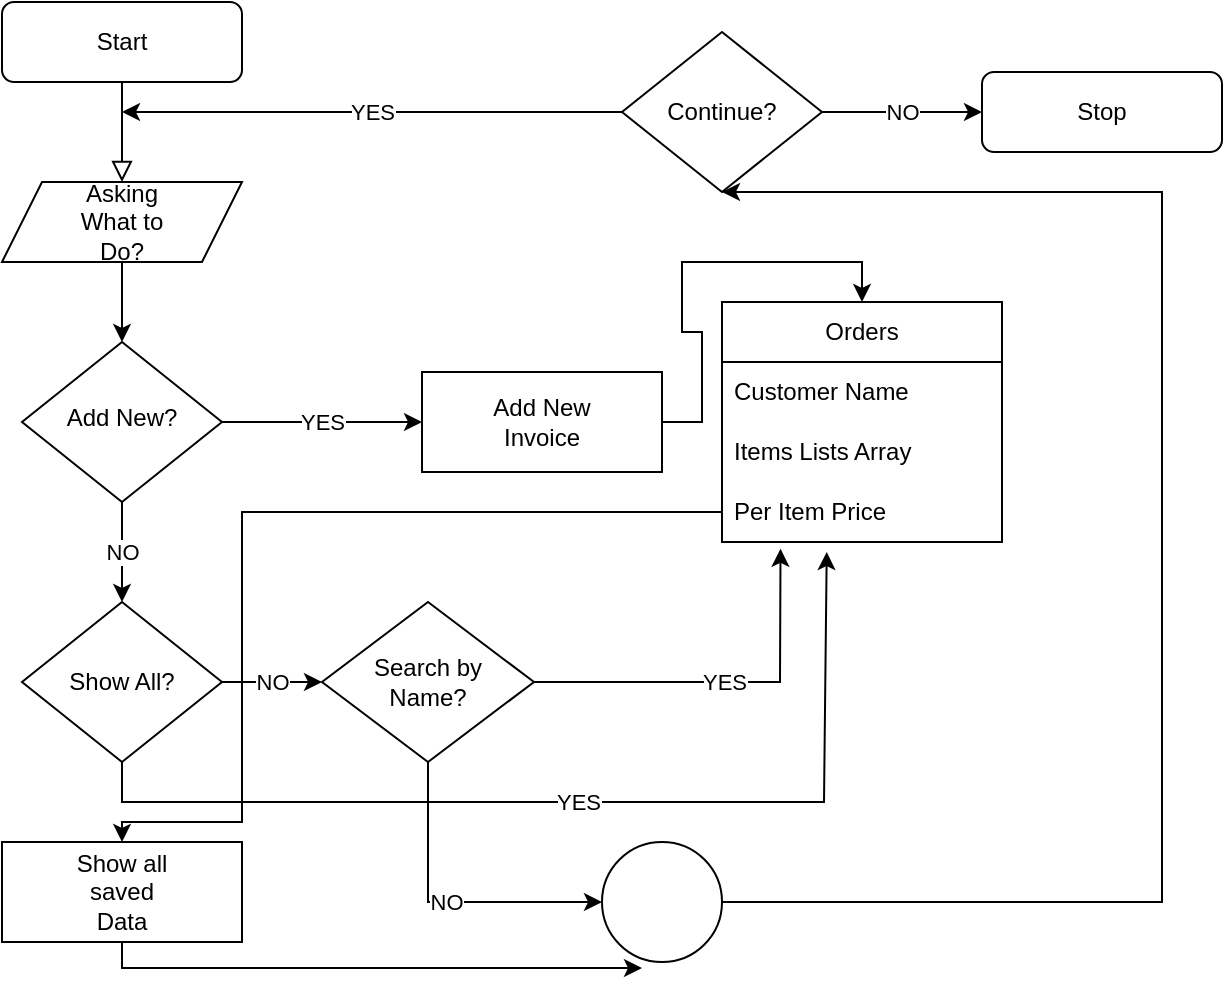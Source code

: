 <mxfile version="21.2.9" type="github">
  <diagram id="C5RBs43oDa-KdzZeNtuy" name="Page-1">
    <mxGraphModel dx="1050" dy="623" grid="1" gridSize="10" guides="1" tooltips="1" connect="1" arrows="1" fold="1" page="1" pageScale="1" pageWidth="827" pageHeight="1169" math="0" shadow="0">
      <root>
        <mxCell id="WIyWlLk6GJQsqaUBKTNV-0" />
        <mxCell id="WIyWlLk6GJQsqaUBKTNV-1" parent="WIyWlLk6GJQsqaUBKTNV-0" />
        <mxCell id="WIyWlLk6GJQsqaUBKTNV-2" value="" style="rounded=0;html=1;jettySize=auto;orthogonalLoop=1;fontSize=11;endArrow=block;endFill=0;endSize=8;strokeWidth=1;shadow=0;labelBackgroundColor=none;edgeStyle=orthogonalEdgeStyle;entryX=0.5;entryY=0;entryDx=0;entryDy=0;" parent="WIyWlLk6GJQsqaUBKTNV-1" source="WIyWlLk6GJQsqaUBKTNV-3" target="1EJW9W5FRKKplmfULvBn-2" edge="1">
          <mxGeometry relative="1" as="geometry">
            <mxPoint x="220" y="170" as="targetPoint" />
          </mxGeometry>
        </mxCell>
        <mxCell id="WIyWlLk6GJQsqaUBKTNV-3" value="Start" style="rounded=1;whiteSpace=wrap;html=1;fontSize=12;glass=0;strokeWidth=1;shadow=0;" parent="WIyWlLk6GJQsqaUBKTNV-1" vertex="1">
          <mxGeometry x="160" y="80" width="120" height="40" as="geometry" />
        </mxCell>
        <mxCell id="WIyWlLk6GJQsqaUBKTNV-10" value="Add New?" style="rhombus;whiteSpace=wrap;html=1;shadow=0;fontFamily=Helvetica;fontSize=12;align=center;strokeWidth=1;spacing=6;spacingTop=-4;" parent="WIyWlLk6GJQsqaUBKTNV-1" vertex="1">
          <mxGeometry x="170" y="250" width="100" height="80" as="geometry" />
        </mxCell>
        <mxCell id="WIyWlLk6GJQsqaUBKTNV-11" value="Stop" style="rounded=1;whiteSpace=wrap;html=1;fontSize=12;glass=0;strokeWidth=1;shadow=0;" parent="WIyWlLk6GJQsqaUBKTNV-1" vertex="1">
          <mxGeometry x="650" y="115" width="120" height="40" as="geometry" />
        </mxCell>
        <mxCell id="1EJW9W5FRKKplmfULvBn-28" style="edgeStyle=orthogonalEdgeStyle;rounded=0;orthogonalLoop=1;jettySize=auto;html=1;entryX=0.5;entryY=0;entryDx=0;entryDy=0;" edge="1" parent="WIyWlLk6GJQsqaUBKTNV-1" source="1EJW9W5FRKKplmfULvBn-0" target="1EJW9W5FRKKplmfULvBn-22">
          <mxGeometry relative="1" as="geometry" />
        </mxCell>
        <mxCell id="1EJW9W5FRKKplmfULvBn-0" value="" style="rounded=0;whiteSpace=wrap;html=1;" vertex="1" parent="WIyWlLk6GJQsqaUBKTNV-1">
          <mxGeometry x="370" y="265" width="120" height="50" as="geometry" />
        </mxCell>
        <mxCell id="1EJW9W5FRKKplmfULvBn-4" style="edgeStyle=orthogonalEdgeStyle;rounded=0;orthogonalLoop=1;jettySize=auto;html=1;entryX=0.5;entryY=0;entryDx=0;entryDy=0;" edge="1" parent="WIyWlLk6GJQsqaUBKTNV-1" source="1EJW9W5FRKKplmfULvBn-2" target="WIyWlLk6GJQsqaUBKTNV-10">
          <mxGeometry relative="1" as="geometry" />
        </mxCell>
        <mxCell id="1EJW9W5FRKKplmfULvBn-2" value="" style="shape=parallelogram;perimeter=parallelogramPerimeter;whiteSpace=wrap;html=1;fixedSize=1;" vertex="1" parent="WIyWlLk6GJQsqaUBKTNV-1">
          <mxGeometry x="160" y="170" width="120" height="40" as="geometry" />
        </mxCell>
        <mxCell id="1EJW9W5FRKKplmfULvBn-3" value="Asking What to Do?" style="text;html=1;strokeColor=none;fillColor=none;align=center;verticalAlign=middle;whiteSpace=wrap;rounded=0;" vertex="1" parent="WIyWlLk6GJQsqaUBKTNV-1">
          <mxGeometry x="190" y="175" width="60" height="30" as="geometry" />
        </mxCell>
        <mxCell id="1EJW9W5FRKKplmfULvBn-40" style="edgeStyle=orthogonalEdgeStyle;rounded=0;orthogonalLoop=1;jettySize=auto;html=1;" edge="1" parent="WIyWlLk6GJQsqaUBKTNV-1" source="1EJW9W5FRKKplmfULvBn-5">
          <mxGeometry relative="1" as="geometry">
            <mxPoint x="480" y="563" as="targetPoint" />
            <Array as="points">
              <mxPoint x="220" y="563" />
            </Array>
          </mxGeometry>
        </mxCell>
        <mxCell id="1EJW9W5FRKKplmfULvBn-5" value="" style="rounded=0;whiteSpace=wrap;html=1;" vertex="1" parent="WIyWlLk6GJQsqaUBKTNV-1">
          <mxGeometry x="160" y="500" width="120" height="50" as="geometry" />
        </mxCell>
        <mxCell id="1EJW9W5FRKKplmfULvBn-6" value="Add New Invoice" style="text;html=1;strokeColor=none;fillColor=none;align=center;verticalAlign=middle;whiteSpace=wrap;rounded=0;" vertex="1" parent="WIyWlLk6GJQsqaUBKTNV-1">
          <mxGeometry x="400" y="275" width="60" height="30" as="geometry" />
        </mxCell>
        <mxCell id="1EJW9W5FRKKplmfULvBn-7" value="" style="rhombus;whiteSpace=wrap;html=1;" vertex="1" parent="WIyWlLk6GJQsqaUBKTNV-1">
          <mxGeometry x="170" y="380" width="100" height="80" as="geometry" />
        </mxCell>
        <mxCell id="1EJW9W5FRKKplmfULvBn-8" value="N" style="endArrow=classic;html=1;rounded=0;exitX=0.5;exitY=1;exitDx=0;exitDy=0;entryX=0.5;entryY=0;entryDx=0;entryDy=0;" edge="1" parent="WIyWlLk6GJQsqaUBKTNV-1" source="WIyWlLk6GJQsqaUBKTNV-10" target="1EJW9W5FRKKplmfULvBn-7">
          <mxGeometry relative="1" as="geometry">
            <mxPoint x="360" y="300" as="sourcePoint" />
            <mxPoint x="460" y="300" as="targetPoint" />
          </mxGeometry>
        </mxCell>
        <mxCell id="1EJW9W5FRKKplmfULvBn-9" value="NO" style="edgeLabel;resizable=0;html=1;align=center;verticalAlign=middle;" connectable="0" vertex="1" parent="1EJW9W5FRKKplmfULvBn-8">
          <mxGeometry relative="1" as="geometry" />
        </mxCell>
        <mxCell id="1EJW9W5FRKKplmfULvBn-10" value="" style="endArrow=classic;html=1;rounded=0;exitX=1;exitY=0.5;exitDx=0;exitDy=0;entryX=0;entryY=0.5;entryDx=0;entryDy=0;" edge="1" parent="WIyWlLk6GJQsqaUBKTNV-1" source="WIyWlLk6GJQsqaUBKTNV-10" target="1EJW9W5FRKKplmfULvBn-0">
          <mxGeometry relative="1" as="geometry">
            <mxPoint x="360" y="300" as="sourcePoint" />
            <mxPoint x="460" y="300" as="targetPoint" />
          </mxGeometry>
        </mxCell>
        <mxCell id="1EJW9W5FRKKplmfULvBn-11" value="YES" style="edgeLabel;resizable=0;html=1;align=center;verticalAlign=middle;" connectable="0" vertex="1" parent="1EJW9W5FRKKplmfULvBn-10">
          <mxGeometry relative="1" as="geometry" />
        </mxCell>
        <mxCell id="1EJW9W5FRKKplmfULvBn-12" value="Show All?" style="text;html=1;strokeColor=none;fillColor=none;align=center;verticalAlign=middle;whiteSpace=wrap;rounded=0;" vertex="1" parent="WIyWlLk6GJQsqaUBKTNV-1">
          <mxGeometry x="190" y="405" width="60" height="30" as="geometry" />
        </mxCell>
        <mxCell id="1EJW9W5FRKKplmfULvBn-13" value="Show all saved Data" style="text;html=1;strokeColor=none;fillColor=none;align=center;verticalAlign=middle;whiteSpace=wrap;rounded=0;" vertex="1" parent="WIyWlLk6GJQsqaUBKTNV-1">
          <mxGeometry x="190" y="510" width="60" height="30" as="geometry" />
        </mxCell>
        <mxCell id="1EJW9W5FRKKplmfULvBn-16" value="" style="rhombus;whiteSpace=wrap;html=1;" vertex="1" parent="WIyWlLk6GJQsqaUBKTNV-1">
          <mxGeometry x="470" y="95" width="100" height="80" as="geometry" />
        </mxCell>
        <mxCell id="1EJW9W5FRKKplmfULvBn-17" value="Continue?" style="text;html=1;strokeColor=none;fillColor=none;align=center;verticalAlign=middle;whiteSpace=wrap;rounded=0;" vertex="1" parent="WIyWlLk6GJQsqaUBKTNV-1">
          <mxGeometry x="490" y="120" width="60" height="30" as="geometry" />
        </mxCell>
        <mxCell id="1EJW9W5FRKKplmfULvBn-18" value="" style="endArrow=classic;html=1;rounded=0;exitX=1;exitY=0.5;exitDx=0;exitDy=0;entryX=0;entryY=0.5;entryDx=0;entryDy=0;" edge="1" parent="WIyWlLk6GJQsqaUBKTNV-1" source="1EJW9W5FRKKplmfULvBn-16" target="WIyWlLk6GJQsqaUBKTNV-11">
          <mxGeometry relative="1" as="geometry">
            <mxPoint x="360" y="290" as="sourcePoint" />
            <mxPoint x="460" y="290" as="targetPoint" />
          </mxGeometry>
        </mxCell>
        <mxCell id="1EJW9W5FRKKplmfULvBn-19" value="NO" style="edgeLabel;resizable=0;html=1;align=center;verticalAlign=middle;" connectable="0" vertex="1" parent="1EJW9W5FRKKplmfULvBn-18">
          <mxGeometry relative="1" as="geometry" />
        </mxCell>
        <mxCell id="1EJW9W5FRKKplmfULvBn-20" value="" style="endArrow=classic;html=1;rounded=0;exitX=0;exitY=0.5;exitDx=0;exitDy=0;" edge="1" parent="WIyWlLk6GJQsqaUBKTNV-1" source="1EJW9W5FRKKplmfULvBn-16">
          <mxGeometry relative="1" as="geometry">
            <mxPoint x="360" y="290" as="sourcePoint" />
            <mxPoint x="220" y="135" as="targetPoint" />
            <Array as="points">
              <mxPoint x="250" y="135" />
            </Array>
          </mxGeometry>
        </mxCell>
        <mxCell id="1EJW9W5FRKKplmfULvBn-21" value="YES" style="edgeLabel;resizable=0;html=1;align=center;verticalAlign=middle;" connectable="0" vertex="1" parent="1EJW9W5FRKKplmfULvBn-20">
          <mxGeometry relative="1" as="geometry" />
        </mxCell>
        <mxCell id="1EJW9W5FRKKplmfULvBn-22" value="Orders" style="swimlane;fontStyle=0;childLayout=stackLayout;horizontal=1;startSize=30;horizontalStack=0;resizeParent=1;resizeParentMax=0;resizeLast=0;collapsible=1;marginBottom=0;whiteSpace=wrap;html=1;" vertex="1" parent="WIyWlLk6GJQsqaUBKTNV-1">
          <mxGeometry x="520" y="230" width="140" height="120" as="geometry" />
        </mxCell>
        <mxCell id="1EJW9W5FRKKplmfULvBn-23" value="Customer Name" style="text;strokeColor=none;fillColor=none;align=left;verticalAlign=middle;spacingLeft=4;spacingRight=4;overflow=hidden;points=[[0,0.5],[1,0.5]];portConstraint=eastwest;rotatable=0;whiteSpace=wrap;html=1;" vertex="1" parent="1EJW9W5FRKKplmfULvBn-22">
          <mxGeometry y="30" width="140" height="30" as="geometry" />
        </mxCell>
        <mxCell id="1EJW9W5FRKKplmfULvBn-24" value="Items Lists Array" style="text;strokeColor=none;fillColor=none;align=left;verticalAlign=middle;spacingLeft=4;spacingRight=4;overflow=hidden;points=[[0,0.5],[1,0.5]];portConstraint=eastwest;rotatable=0;whiteSpace=wrap;html=1;" vertex="1" parent="1EJW9W5FRKKplmfULvBn-22">
          <mxGeometry y="60" width="140" height="30" as="geometry" />
        </mxCell>
        <mxCell id="1EJW9W5FRKKplmfULvBn-25" value="Per Item Price" style="text;strokeColor=none;fillColor=none;align=left;verticalAlign=middle;spacingLeft=4;spacingRight=4;overflow=hidden;points=[[0,0.5],[1,0.5]];portConstraint=eastwest;rotatable=0;whiteSpace=wrap;html=1;" vertex="1" parent="1EJW9W5FRKKplmfULvBn-22">
          <mxGeometry y="90" width="140" height="30" as="geometry" />
        </mxCell>
        <mxCell id="1EJW9W5FRKKplmfULvBn-30" value="" style="rhombus;whiteSpace=wrap;html=1;" vertex="1" parent="WIyWlLk6GJQsqaUBKTNV-1">
          <mxGeometry x="320" y="380" width="106" height="80" as="geometry" />
        </mxCell>
        <mxCell id="1EJW9W5FRKKplmfULvBn-31" value="" style="endArrow=classic;html=1;rounded=0;exitX=1;exitY=0.5;exitDx=0;exitDy=0;entryX=0;entryY=0.5;entryDx=0;entryDy=0;" edge="1" parent="WIyWlLk6GJQsqaUBKTNV-1" source="1EJW9W5FRKKplmfULvBn-7" target="1EJW9W5FRKKplmfULvBn-30">
          <mxGeometry relative="1" as="geometry">
            <mxPoint x="360" y="290" as="sourcePoint" />
            <mxPoint x="460" y="290" as="targetPoint" />
          </mxGeometry>
        </mxCell>
        <mxCell id="1EJW9W5FRKKplmfULvBn-32" value="NO" style="edgeLabel;resizable=0;html=1;align=center;verticalAlign=middle;" connectable="0" vertex="1" parent="1EJW9W5FRKKplmfULvBn-31">
          <mxGeometry relative="1" as="geometry" />
        </mxCell>
        <mxCell id="1EJW9W5FRKKplmfULvBn-33" value="Search by Name?" style="text;html=1;strokeColor=none;fillColor=none;align=center;verticalAlign=middle;whiteSpace=wrap;rounded=0;" vertex="1" parent="WIyWlLk6GJQsqaUBKTNV-1">
          <mxGeometry x="343" y="405" width="60" height="30" as="geometry" />
        </mxCell>
        <mxCell id="1EJW9W5FRKKplmfULvBn-34" value="" style="endArrow=classic;html=1;rounded=0;exitX=0.5;exitY=1;exitDx=0;exitDy=0;entryX=0.374;entryY=1.167;entryDx=0;entryDy=0;entryPerimeter=0;" edge="1" parent="WIyWlLk6GJQsqaUBKTNV-1" source="1EJW9W5FRKKplmfULvBn-7" target="1EJW9W5FRKKplmfULvBn-25">
          <mxGeometry relative="1" as="geometry">
            <mxPoint x="360" y="280" as="sourcePoint" />
            <mxPoint x="460" y="280" as="targetPoint" />
            <Array as="points">
              <mxPoint x="220" y="480" />
              <mxPoint x="571" y="480" />
            </Array>
          </mxGeometry>
        </mxCell>
        <mxCell id="1EJW9W5FRKKplmfULvBn-35" value="YES" style="edgeLabel;resizable=0;html=1;align=center;verticalAlign=middle;" connectable="0" vertex="1" parent="1EJW9W5FRKKplmfULvBn-34">
          <mxGeometry relative="1" as="geometry" />
        </mxCell>
        <mxCell id="1EJW9W5FRKKplmfULvBn-36" style="edgeStyle=orthogonalEdgeStyle;rounded=0;orthogonalLoop=1;jettySize=auto;html=1;entryX=0.5;entryY=0;entryDx=0;entryDy=0;" edge="1" parent="WIyWlLk6GJQsqaUBKTNV-1" source="1EJW9W5FRKKplmfULvBn-25" target="1EJW9W5FRKKplmfULvBn-5">
          <mxGeometry relative="1" as="geometry">
            <Array as="points">
              <mxPoint x="280" y="335" />
              <mxPoint x="280" y="490" />
              <mxPoint x="220" y="490" />
            </Array>
          </mxGeometry>
        </mxCell>
        <mxCell id="1EJW9W5FRKKplmfULvBn-37" value="" style="endArrow=classic;html=1;rounded=0;exitX=0.5;exitY=1;exitDx=0;exitDy=0;entryX=0;entryY=0.5;entryDx=0;entryDy=0;" edge="1" parent="WIyWlLk6GJQsqaUBKTNV-1" source="1EJW9W5FRKKplmfULvBn-30" target="1EJW9W5FRKKplmfULvBn-39">
          <mxGeometry relative="1" as="geometry">
            <mxPoint x="360" y="280" as="sourcePoint" />
            <mxPoint x="373" y="520" as="targetPoint" />
            <Array as="points">
              <mxPoint x="373" y="530" />
            </Array>
          </mxGeometry>
        </mxCell>
        <mxCell id="1EJW9W5FRKKplmfULvBn-38" value="NO" style="edgeLabel;resizable=0;html=1;align=center;verticalAlign=middle;" connectable="0" vertex="1" parent="1EJW9W5FRKKplmfULvBn-37">
          <mxGeometry relative="1" as="geometry" />
        </mxCell>
        <mxCell id="1EJW9W5FRKKplmfULvBn-43" style="edgeStyle=orthogonalEdgeStyle;rounded=0;orthogonalLoop=1;jettySize=auto;html=1;entryX=0.5;entryY=1;entryDx=0;entryDy=0;" edge="1" parent="WIyWlLk6GJQsqaUBKTNV-1" source="1EJW9W5FRKKplmfULvBn-39" target="1EJW9W5FRKKplmfULvBn-16">
          <mxGeometry relative="1" as="geometry">
            <Array as="points">
              <mxPoint x="740" y="530" />
              <mxPoint x="740" y="175" />
            </Array>
          </mxGeometry>
        </mxCell>
        <mxCell id="1EJW9W5FRKKplmfULvBn-39" value="" style="ellipse;whiteSpace=wrap;html=1;aspect=fixed;" vertex="1" parent="WIyWlLk6GJQsqaUBKTNV-1">
          <mxGeometry x="460" y="500" width="60" height="60" as="geometry" />
        </mxCell>
        <mxCell id="1EJW9W5FRKKplmfULvBn-41" value="" style="endArrow=classic;html=1;rounded=0;exitX=1;exitY=0.5;exitDx=0;exitDy=0;entryX=0.209;entryY=1.113;entryDx=0;entryDy=0;entryPerimeter=0;" edge="1" parent="WIyWlLk6GJQsqaUBKTNV-1" source="1EJW9W5FRKKplmfULvBn-30" target="1EJW9W5FRKKplmfULvBn-25">
          <mxGeometry relative="1" as="geometry">
            <mxPoint x="360" y="290" as="sourcePoint" />
            <mxPoint x="460" y="290" as="targetPoint" />
            <Array as="points">
              <mxPoint x="549" y="420" />
            </Array>
          </mxGeometry>
        </mxCell>
        <mxCell id="1EJW9W5FRKKplmfULvBn-42" value="YES" style="edgeLabel;resizable=0;html=1;align=center;verticalAlign=middle;" connectable="0" vertex="1" parent="1EJW9W5FRKKplmfULvBn-41">
          <mxGeometry relative="1" as="geometry" />
        </mxCell>
      </root>
    </mxGraphModel>
  </diagram>
</mxfile>

